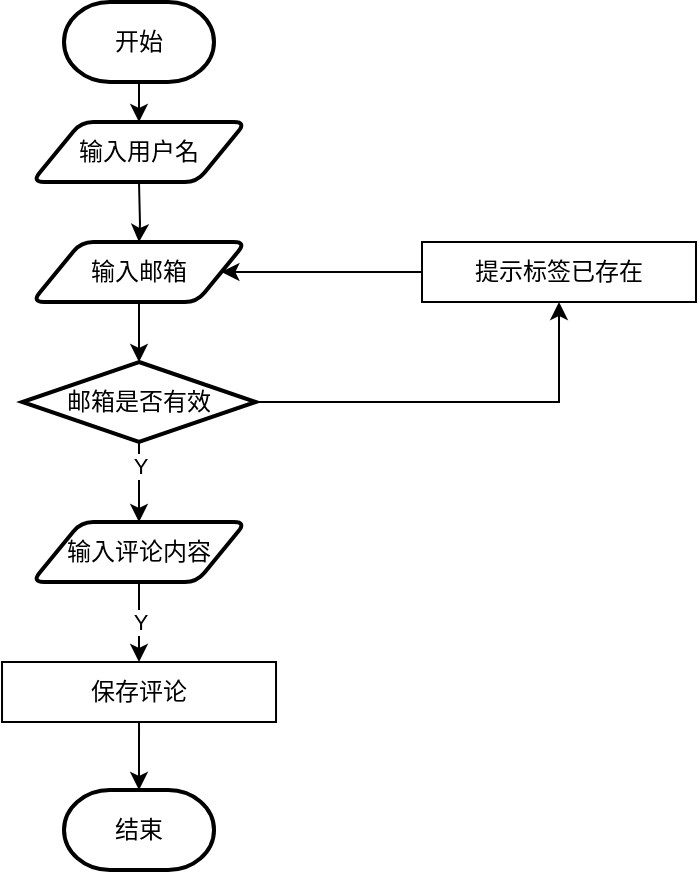 <mxfile version="24.2.5" type="github">
  <diagram id="C5RBs43oDa-KdzZeNtuy" name="Page-1">
    <mxGraphModel dx="1221" dy="670" grid="1" gridSize="10" guides="1" tooltips="1" connect="1" arrows="1" fold="1" page="1" pageScale="1" pageWidth="827" pageHeight="1169" math="0" shadow="0">
      <root>
        <mxCell id="WIyWlLk6GJQsqaUBKTNV-0" />
        <mxCell id="WIyWlLk6GJQsqaUBKTNV-1" parent="WIyWlLk6GJQsqaUBKTNV-0" />
        <mxCell id="Zso72sIHREdCy7PMRY_Q-0" style="edgeStyle=orthogonalEdgeStyle;rounded=0;orthogonalLoop=1;jettySize=auto;html=1;exitX=0.5;exitY=1;exitDx=0;exitDy=0;exitPerimeter=0;entryX=0.5;entryY=0;entryDx=0;entryDy=0;" edge="1" parent="WIyWlLk6GJQsqaUBKTNV-1" source="Zso72sIHREdCy7PMRY_Q-1">
          <mxGeometry relative="1" as="geometry">
            <mxPoint x="328.5" y="80" as="targetPoint" />
          </mxGeometry>
        </mxCell>
        <mxCell id="Zso72sIHREdCy7PMRY_Q-1" value="开始" style="strokeWidth=2;html=1;shape=mxgraph.flowchart.terminator;whiteSpace=wrap;" vertex="1" parent="WIyWlLk6GJQsqaUBKTNV-1">
          <mxGeometry x="291" y="20" width="75" height="40" as="geometry" />
        </mxCell>
        <mxCell id="Zso72sIHREdCy7PMRY_Q-2" style="edgeStyle=orthogonalEdgeStyle;rounded=0;orthogonalLoop=1;jettySize=auto;html=1;" edge="1" parent="WIyWlLk6GJQsqaUBKTNV-1" target="Zso72sIHREdCy7PMRY_Q-4">
          <mxGeometry relative="1" as="geometry">
            <mxPoint x="328.5" y="110" as="sourcePoint" />
          </mxGeometry>
        </mxCell>
        <mxCell id="Zso72sIHREdCy7PMRY_Q-4" value="输入邮箱" style="shape=parallelogram;html=1;strokeWidth=2;perimeter=parallelogramPerimeter;whiteSpace=wrap;rounded=1;arcSize=12;size=0.23;" vertex="1" parent="WIyWlLk6GJQsqaUBKTNV-1">
          <mxGeometry x="275" y="140" width="107" height="30" as="geometry" />
        </mxCell>
        <mxCell id="Zso72sIHREdCy7PMRY_Q-5" style="edgeStyle=orthogonalEdgeStyle;rounded=0;orthogonalLoop=1;jettySize=auto;html=1;entryX=0.5;entryY=0;entryDx=0;entryDy=0;entryPerimeter=0;" edge="1" parent="WIyWlLk6GJQsqaUBKTNV-1" source="Zso72sIHREdCy7PMRY_Q-9">
          <mxGeometry relative="1" as="geometry">
            <mxPoint x="328.505" y="280" as="targetPoint" />
          </mxGeometry>
        </mxCell>
        <mxCell id="Zso72sIHREdCy7PMRY_Q-6" value="Y" style="edgeLabel;html=1;align=center;verticalAlign=middle;resizable=0;points=[];" vertex="1" connectable="0" parent="Zso72sIHREdCy7PMRY_Q-5">
          <mxGeometry x="-0.422" relative="1" as="geometry">
            <mxPoint as="offset" />
          </mxGeometry>
        </mxCell>
        <mxCell id="Zso72sIHREdCy7PMRY_Q-25" style="edgeStyle=orthogonalEdgeStyle;rounded=0;orthogonalLoop=1;jettySize=auto;html=1;exitX=1;exitY=0.5;exitDx=0;exitDy=0;exitPerimeter=0;entryX=0.5;entryY=1;entryDx=0;entryDy=0;" edge="1" parent="WIyWlLk6GJQsqaUBKTNV-1" source="Zso72sIHREdCy7PMRY_Q-9" target="Zso72sIHREdCy7PMRY_Q-21">
          <mxGeometry relative="1" as="geometry" />
        </mxCell>
        <mxCell id="Zso72sIHREdCy7PMRY_Q-9" value="邮箱是否有效" style="strokeWidth=2;html=1;shape=mxgraph.flowchart.decision;whiteSpace=wrap;" vertex="1" parent="WIyWlLk6GJQsqaUBKTNV-1">
          <mxGeometry x="270.13" y="200" width="116.75" height="40" as="geometry" />
        </mxCell>
        <mxCell id="Zso72sIHREdCy7PMRY_Q-10" style="edgeStyle=orthogonalEdgeStyle;rounded=0;orthogonalLoop=1;jettySize=auto;html=1;entryX=0.5;entryY=0;entryDx=0;entryDy=0;entryPerimeter=0;" edge="1" parent="WIyWlLk6GJQsqaUBKTNV-1" source="Zso72sIHREdCy7PMRY_Q-4" target="Zso72sIHREdCy7PMRY_Q-9">
          <mxGeometry relative="1" as="geometry" />
        </mxCell>
        <mxCell id="Zso72sIHREdCy7PMRY_Q-15" style="edgeStyle=orthogonalEdgeStyle;rounded=0;orthogonalLoop=1;jettySize=auto;html=1;exitX=0.5;exitY=1;exitDx=0;exitDy=0;" edge="1" parent="WIyWlLk6GJQsqaUBKTNV-1" source="Zso72sIHREdCy7PMRY_Q-24" target="Zso72sIHREdCy7PMRY_Q-19">
          <mxGeometry relative="1" as="geometry">
            <mxPoint x="328.505" y="320" as="sourcePoint" />
          </mxGeometry>
        </mxCell>
        <mxCell id="Zso72sIHREdCy7PMRY_Q-16" value="Y" style="edgeLabel;html=1;align=center;verticalAlign=middle;resizable=0;points=[];" vertex="1" connectable="0" parent="Zso72sIHREdCy7PMRY_Q-15">
          <mxGeometry x="0.28" y="-1" relative="1" as="geometry">
            <mxPoint x="1" y="-6" as="offset" />
          </mxGeometry>
        </mxCell>
        <mxCell id="Zso72sIHREdCy7PMRY_Q-18" style="edgeStyle=orthogonalEdgeStyle;rounded=0;orthogonalLoop=1;jettySize=auto;html=1;exitX=0.5;exitY=1;exitDx=0;exitDy=0;" edge="1" parent="WIyWlLk6GJQsqaUBKTNV-1" source="Zso72sIHREdCy7PMRY_Q-19" target="Zso72sIHREdCy7PMRY_Q-22">
          <mxGeometry relative="1" as="geometry" />
        </mxCell>
        <mxCell id="Zso72sIHREdCy7PMRY_Q-19" value="保存评论" style="rounded=0;whiteSpace=wrap;html=1;" vertex="1" parent="WIyWlLk6GJQsqaUBKTNV-1">
          <mxGeometry x="260.01" y="350" width="137" height="30" as="geometry" />
        </mxCell>
        <mxCell id="Zso72sIHREdCy7PMRY_Q-20" style="edgeStyle=orthogonalEdgeStyle;rounded=0;orthogonalLoop=1;jettySize=auto;html=1;entryX=1;entryY=0.5;entryDx=0;entryDy=0;" edge="1" parent="WIyWlLk6GJQsqaUBKTNV-1" source="Zso72sIHREdCy7PMRY_Q-21" target="Zso72sIHREdCy7PMRY_Q-4">
          <mxGeometry relative="1" as="geometry">
            <Array as="points">
              <mxPoint x="479" y="155" />
            </Array>
          </mxGeometry>
        </mxCell>
        <mxCell id="Zso72sIHREdCy7PMRY_Q-21" value="提示标签已存在" style="rounded=0;whiteSpace=wrap;html=1;" vertex="1" parent="WIyWlLk6GJQsqaUBKTNV-1">
          <mxGeometry x="470" y="140" width="137" height="30" as="geometry" />
        </mxCell>
        <mxCell id="Zso72sIHREdCy7PMRY_Q-22" value="结束" style="strokeWidth=2;html=1;shape=mxgraph.flowchart.terminator;whiteSpace=wrap;" vertex="1" parent="WIyWlLk6GJQsqaUBKTNV-1">
          <mxGeometry x="291.01" y="414" width="75" height="40" as="geometry" />
        </mxCell>
        <mxCell id="Zso72sIHREdCy7PMRY_Q-23" value="输入用户名" style="shape=parallelogram;html=1;strokeWidth=2;perimeter=parallelogramPerimeter;whiteSpace=wrap;rounded=1;arcSize=12;size=0.23;" vertex="1" parent="WIyWlLk6GJQsqaUBKTNV-1">
          <mxGeometry x="275" y="80" width="107" height="30" as="geometry" />
        </mxCell>
        <mxCell id="Zso72sIHREdCy7PMRY_Q-24" value="输入评论内容" style="shape=parallelogram;html=1;strokeWidth=2;perimeter=parallelogramPerimeter;whiteSpace=wrap;rounded=1;arcSize=12;size=0.23;" vertex="1" parent="WIyWlLk6GJQsqaUBKTNV-1">
          <mxGeometry x="275" y="280" width="107" height="30" as="geometry" />
        </mxCell>
      </root>
    </mxGraphModel>
  </diagram>
</mxfile>
